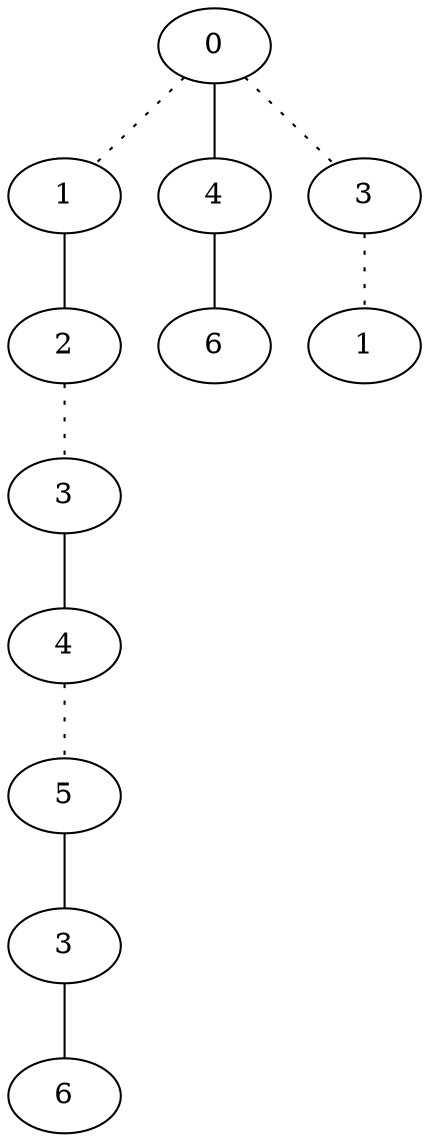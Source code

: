 graph {
a0[label=0];
a1[label=1];
a2[label=2];
a3[label=3];
a4[label=4];
a5[label=5];
a6[label=3];
a7[label=6];
a8[label=4];
a9[label=6];
a10[label=3];
a11[label=1];
a0 -- a1 [style=dotted];
a0 -- a8;
a0 -- a10 [style=dotted];
a1 -- a2;
a2 -- a3 [style=dotted];
a3 -- a4;
a4 -- a5 [style=dotted];
a5 -- a6;
a6 -- a7;
a8 -- a9;
a10 -- a11 [style=dotted];
}
